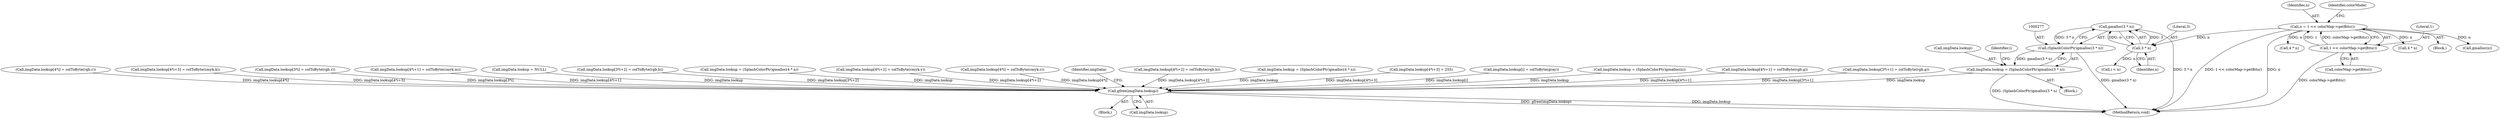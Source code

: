digraph "0_poppler_7b2d314a61fd0e12f47c62996cb49ec0d1ba747a_10@API" {
"1000278" [label="(Call,gmalloc(3 * n))"];
"1000279" [label="(Call,3 * n)"];
"1000223" [label="(Call,n = 1 << colorMap->getBits())"];
"1000225" [label="(Call,1 << colorMap->getBits())"];
"1000276" [label="(Call,(SplashColorPtr)gmalloc(3 * n))"];
"1000272" [label="(Call,imgData.lookup = (SplashColorPtr)gmalloc(3 * n))"];
"1000561" [label="(Call,gfree(imgData.lookup))"];
"1000561" [label="(Call,gfree(imgData.lookup))"];
"1000226" [label="(Literal,1)"];
"1000497" [label="(Call,imgData.lookup[4*i+3] = colToByte(cmyk.k))"];
"1000109" [label="(Block,)"];
"1000279" [label="(Call,3 * n)"];
"1000302" [label="(Call,imgData.lookup[3*i] = colToByte(rgb.r))"];
"1000223" [label="(Call,n = 1 << colorMap->getBits())"];
"1000469" [label="(Call,imgData.lookup[4*i+1] = colToByte(cmyk.m))"];
"1000278" [label="(Call,gmalloc(3 * n))"];
"1000286" [label="(Call,i < n)"];
"1000225" [label="(Call,1 << colorMap->getBits())"];
"1000569" [label="(MethodReturn,void)"];
"1000284" [label="(Identifier,i)"];
"1000213" [label="(Call,imgData.lookup = NULL)"];
"1000276" [label="(Call,(SplashColorPtr)gmalloc(3 * n))"];
"1000230" [label="(Block,)"];
"1000328" [label="(Call,imgData.lookup[3*i+2] = colToByte(rgb.b))"];
"1000427" [label="(Call,imgData.lookup = (SplashColorPtr)gmalloc(4 * n))"];
"1000483" [label="(Call,imgData.lookup[4*i+2] = colToByte(cmyk.y))"];
"1000457" [label="(Call,imgData.lookup[4*i] = colToByte(cmyk.c))"];
"1000434" [label="(Call,4 * n)"];
"1000281" [label="(Identifier,n)"];
"1000272" [label="(Call,imgData.lookup = (SplashColorPtr)gmalloc(3 * n))"];
"1000562" [label="(Call,imgData.lookup)"];
"1000227" [label="(Call,colorMap->getBits())"];
"1000566" [label="(Identifier,imgData)"];
"1000400" [label="(Call,imgData.lookup[4*i+2] = colToByte(rgb.b))"];
"1000224" [label="(Identifier,n)"];
"1000222" [label="(Block,)"];
"1000239" [label="(Call,gmalloc(n))"];
"1000344" [label="(Call,imgData.lookup = (SplashColorPtr)gmalloc(4 * n))"];
"1000273" [label="(Call,imgData.lookup)"];
"1000280" [label="(Literal,3)"];
"1000414" [label="(Call,imgData.lookup[4*i+3] = 255)"];
"1000261" [label="(Call,imgData.lookup[i] = colToByte(gray))"];
"1000233" [label="(Call,imgData.lookup = (SplashColorPtr)gmalloc(n))"];
"1000351" [label="(Call,4 * n)"];
"1000386" [label="(Call,imgData.lookup[4*i+1] = colToByte(rgb.g))"];
"1000314" [label="(Call,imgData.lookup[3*i+1] = colToByte(rgb.g))"];
"1000229" [label="(Identifier,colorMode)"];
"1000374" [label="(Call,imgData.lookup[4*i] = colToByte(rgb.r))"];
"1000278" -> "1000276"  [label="AST: "];
"1000278" -> "1000279"  [label="CFG: "];
"1000279" -> "1000278"  [label="AST: "];
"1000276" -> "1000278"  [label="CFG: "];
"1000278" -> "1000569"  [label="DDG: 3 * n"];
"1000278" -> "1000276"  [label="DDG: 3 * n"];
"1000279" -> "1000278"  [label="DDG: 3"];
"1000279" -> "1000278"  [label="DDG: n"];
"1000279" -> "1000281"  [label="CFG: "];
"1000280" -> "1000279"  [label="AST: "];
"1000281" -> "1000279"  [label="AST: "];
"1000223" -> "1000279"  [label="DDG: n"];
"1000279" -> "1000286"  [label="DDG: n"];
"1000223" -> "1000222"  [label="AST: "];
"1000223" -> "1000225"  [label="CFG: "];
"1000224" -> "1000223"  [label="AST: "];
"1000225" -> "1000223"  [label="AST: "];
"1000229" -> "1000223"  [label="CFG: "];
"1000223" -> "1000569"  [label="DDG: 1 << colorMap->getBits()"];
"1000223" -> "1000569"  [label="DDG: n"];
"1000225" -> "1000223"  [label="DDG: 1"];
"1000225" -> "1000223"  [label="DDG: colorMap->getBits()"];
"1000223" -> "1000239"  [label="DDG: n"];
"1000223" -> "1000351"  [label="DDG: n"];
"1000223" -> "1000434"  [label="DDG: n"];
"1000225" -> "1000227"  [label="CFG: "];
"1000226" -> "1000225"  [label="AST: "];
"1000227" -> "1000225"  [label="AST: "];
"1000225" -> "1000569"  [label="DDG: colorMap->getBits()"];
"1000276" -> "1000272"  [label="AST: "];
"1000277" -> "1000276"  [label="AST: "];
"1000272" -> "1000276"  [label="CFG: "];
"1000276" -> "1000569"  [label="DDG: gmalloc(3 * n)"];
"1000276" -> "1000272"  [label="DDG: gmalloc(3 * n)"];
"1000272" -> "1000230"  [label="AST: "];
"1000273" -> "1000272"  [label="AST: "];
"1000284" -> "1000272"  [label="CFG: "];
"1000272" -> "1000569"  [label="DDG: (SplashColorPtr)gmalloc(3 * n)"];
"1000272" -> "1000561"  [label="DDG: imgData.lookup"];
"1000561" -> "1000109"  [label="AST: "];
"1000561" -> "1000562"  [label="CFG: "];
"1000562" -> "1000561"  [label="AST: "];
"1000566" -> "1000561"  [label="CFG: "];
"1000561" -> "1000569"  [label="DDG: imgData.lookup"];
"1000561" -> "1000569"  [label="DDG: gfree(imgData.lookup)"];
"1000427" -> "1000561"  [label="DDG: imgData.lookup"];
"1000374" -> "1000561"  [label="DDG: imgData.lookup[4*i]"];
"1000314" -> "1000561"  [label="DDG: imgData.lookup[3*i+1]"];
"1000497" -> "1000561"  [label="DDG: imgData.lookup[4*i+3]"];
"1000302" -> "1000561"  [label="DDG: imgData.lookup[3*i]"];
"1000400" -> "1000561"  [label="DDG: imgData.lookup[4*i+2]"];
"1000213" -> "1000561"  [label="DDG: imgData.lookup"];
"1000261" -> "1000561"  [label="DDG: imgData.lookup[i]"];
"1000483" -> "1000561"  [label="DDG: imgData.lookup[4*i+2]"];
"1000386" -> "1000561"  [label="DDG: imgData.lookup[4*i+1]"];
"1000328" -> "1000561"  [label="DDG: imgData.lookup[3*i+2]"];
"1000414" -> "1000561"  [label="DDG: imgData.lookup[4*i+3]"];
"1000233" -> "1000561"  [label="DDG: imgData.lookup"];
"1000457" -> "1000561"  [label="DDG: imgData.lookup[4*i]"];
"1000344" -> "1000561"  [label="DDG: imgData.lookup"];
"1000469" -> "1000561"  [label="DDG: imgData.lookup[4*i+1]"];
}
